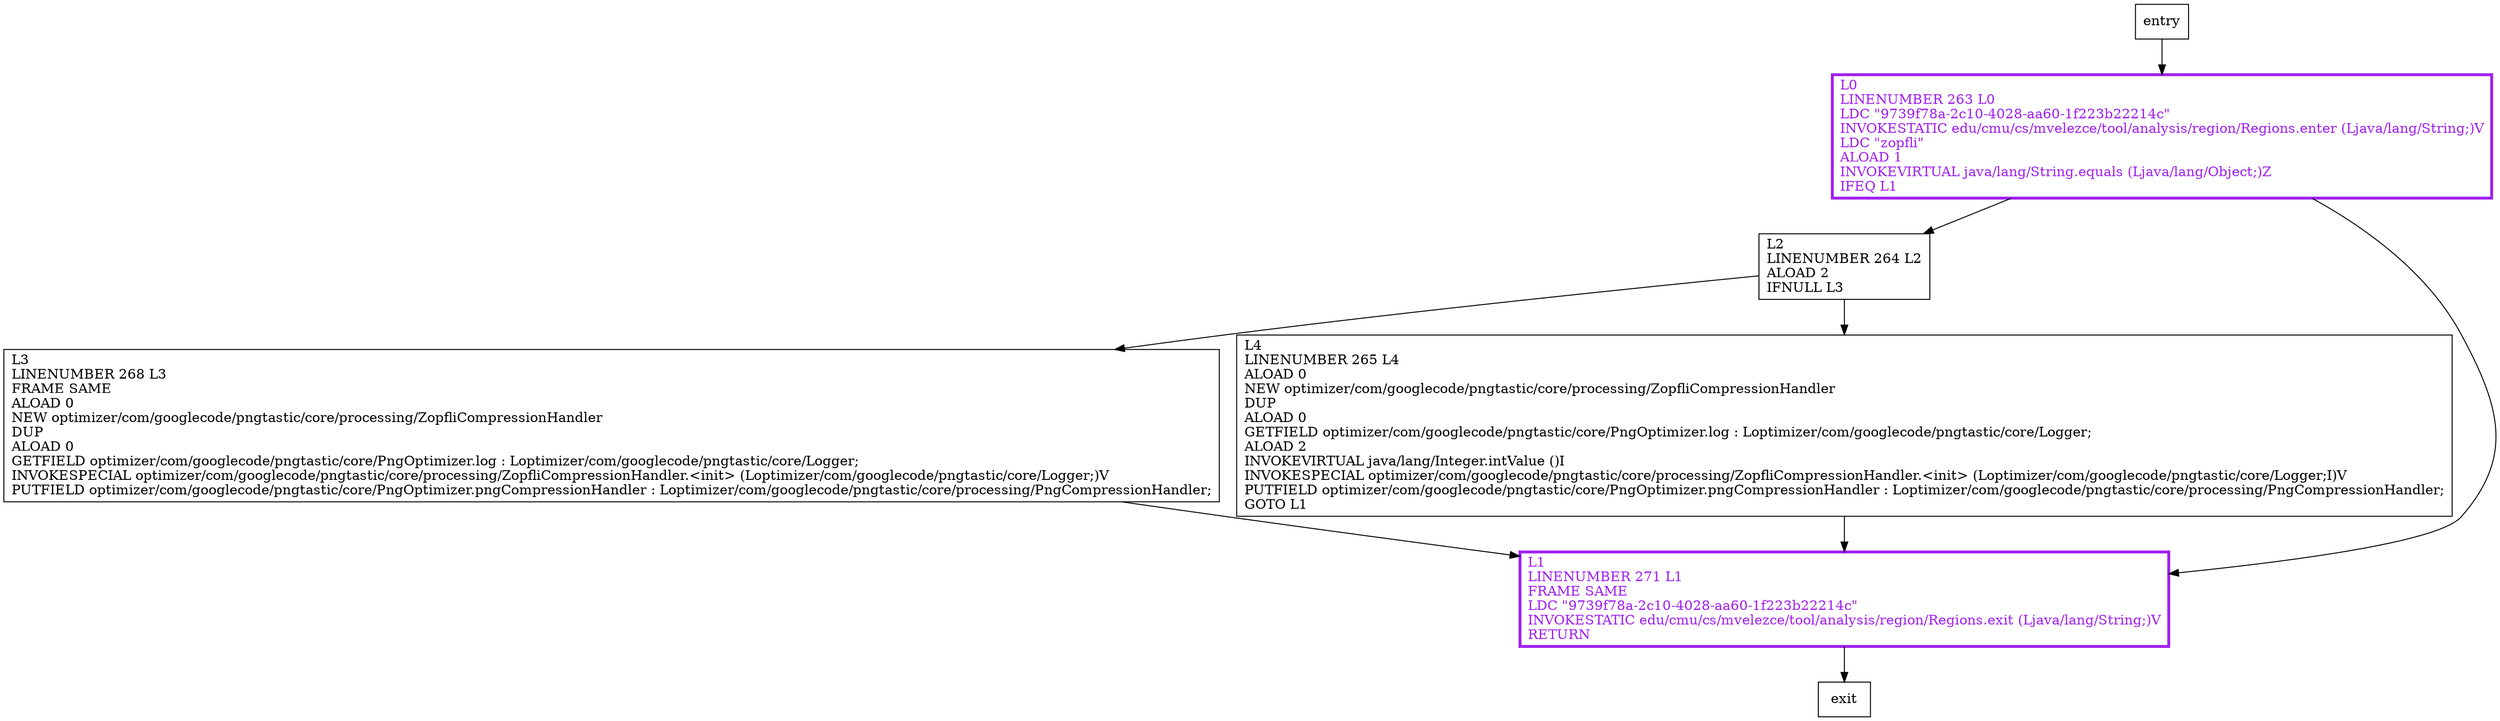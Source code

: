 digraph setCompressor {
node [shape=record];
1753127766 [label="L3\lLINENUMBER 268 L3\lFRAME SAME\lALOAD 0\lNEW optimizer/com/googlecode/pngtastic/core/processing/ZopfliCompressionHandler\lDUP\lALOAD 0\lGETFIELD optimizer/com/googlecode/pngtastic/core/PngOptimizer.log : Loptimizer/com/googlecode/pngtastic/core/Logger;\lINVOKESPECIAL optimizer/com/googlecode/pngtastic/core/processing/ZopfliCompressionHandler.\<init\> (Loptimizer/com/googlecode/pngtastic/core/Logger;)V\lPUTFIELD optimizer/com/googlecode/pngtastic/core/PngOptimizer.pngCompressionHandler : Loptimizer/com/googlecode/pngtastic/core/processing/PngCompressionHandler;\l"];
1012848615 [label="L2\lLINENUMBER 264 L2\lALOAD 2\lIFNULL L3\l"];
2037202127 [label="L4\lLINENUMBER 265 L4\lALOAD 0\lNEW optimizer/com/googlecode/pngtastic/core/processing/ZopfliCompressionHandler\lDUP\lALOAD 0\lGETFIELD optimizer/com/googlecode/pngtastic/core/PngOptimizer.log : Loptimizer/com/googlecode/pngtastic/core/Logger;\lALOAD 2\lINVOKEVIRTUAL java/lang/Integer.intValue ()I\lINVOKESPECIAL optimizer/com/googlecode/pngtastic/core/processing/ZopfliCompressionHandler.\<init\> (Loptimizer/com/googlecode/pngtastic/core/Logger;I)V\lPUTFIELD optimizer/com/googlecode/pngtastic/core/PngOptimizer.pngCompressionHandler : Loptimizer/com/googlecode/pngtastic/core/processing/PngCompressionHandler;\lGOTO L1\l"];
471574758 [label="L1\lLINENUMBER 271 L1\lFRAME SAME\lLDC \"9739f78a-2c10-4028-aa60-1f223b22214c\"\lINVOKESTATIC edu/cmu/cs/mvelezce/tool/analysis/region/Regions.exit (Ljava/lang/String;)V\lRETURN\l"];
734480558 [label="L0\lLINENUMBER 263 L0\lLDC \"9739f78a-2c10-4028-aa60-1f223b22214c\"\lINVOKESTATIC edu/cmu/cs/mvelezce/tool/analysis/region/Regions.enter (Ljava/lang/String;)V\lLDC \"zopfli\"\lALOAD 1\lINVOKEVIRTUAL java/lang/String.equals (Ljava/lang/Object;)Z\lIFEQ L1\l"];
entry;
exit;
entry -> 734480558;
1753127766 -> 471574758;
1012848615 -> 1753127766;
1012848615 -> 2037202127;
2037202127 -> 471574758;
471574758 -> exit;
734480558 -> 1012848615;
734480558 -> 471574758;
471574758[fontcolor="purple", penwidth=3, color="purple"];
734480558[fontcolor="purple", penwidth=3, color="purple"];
}
